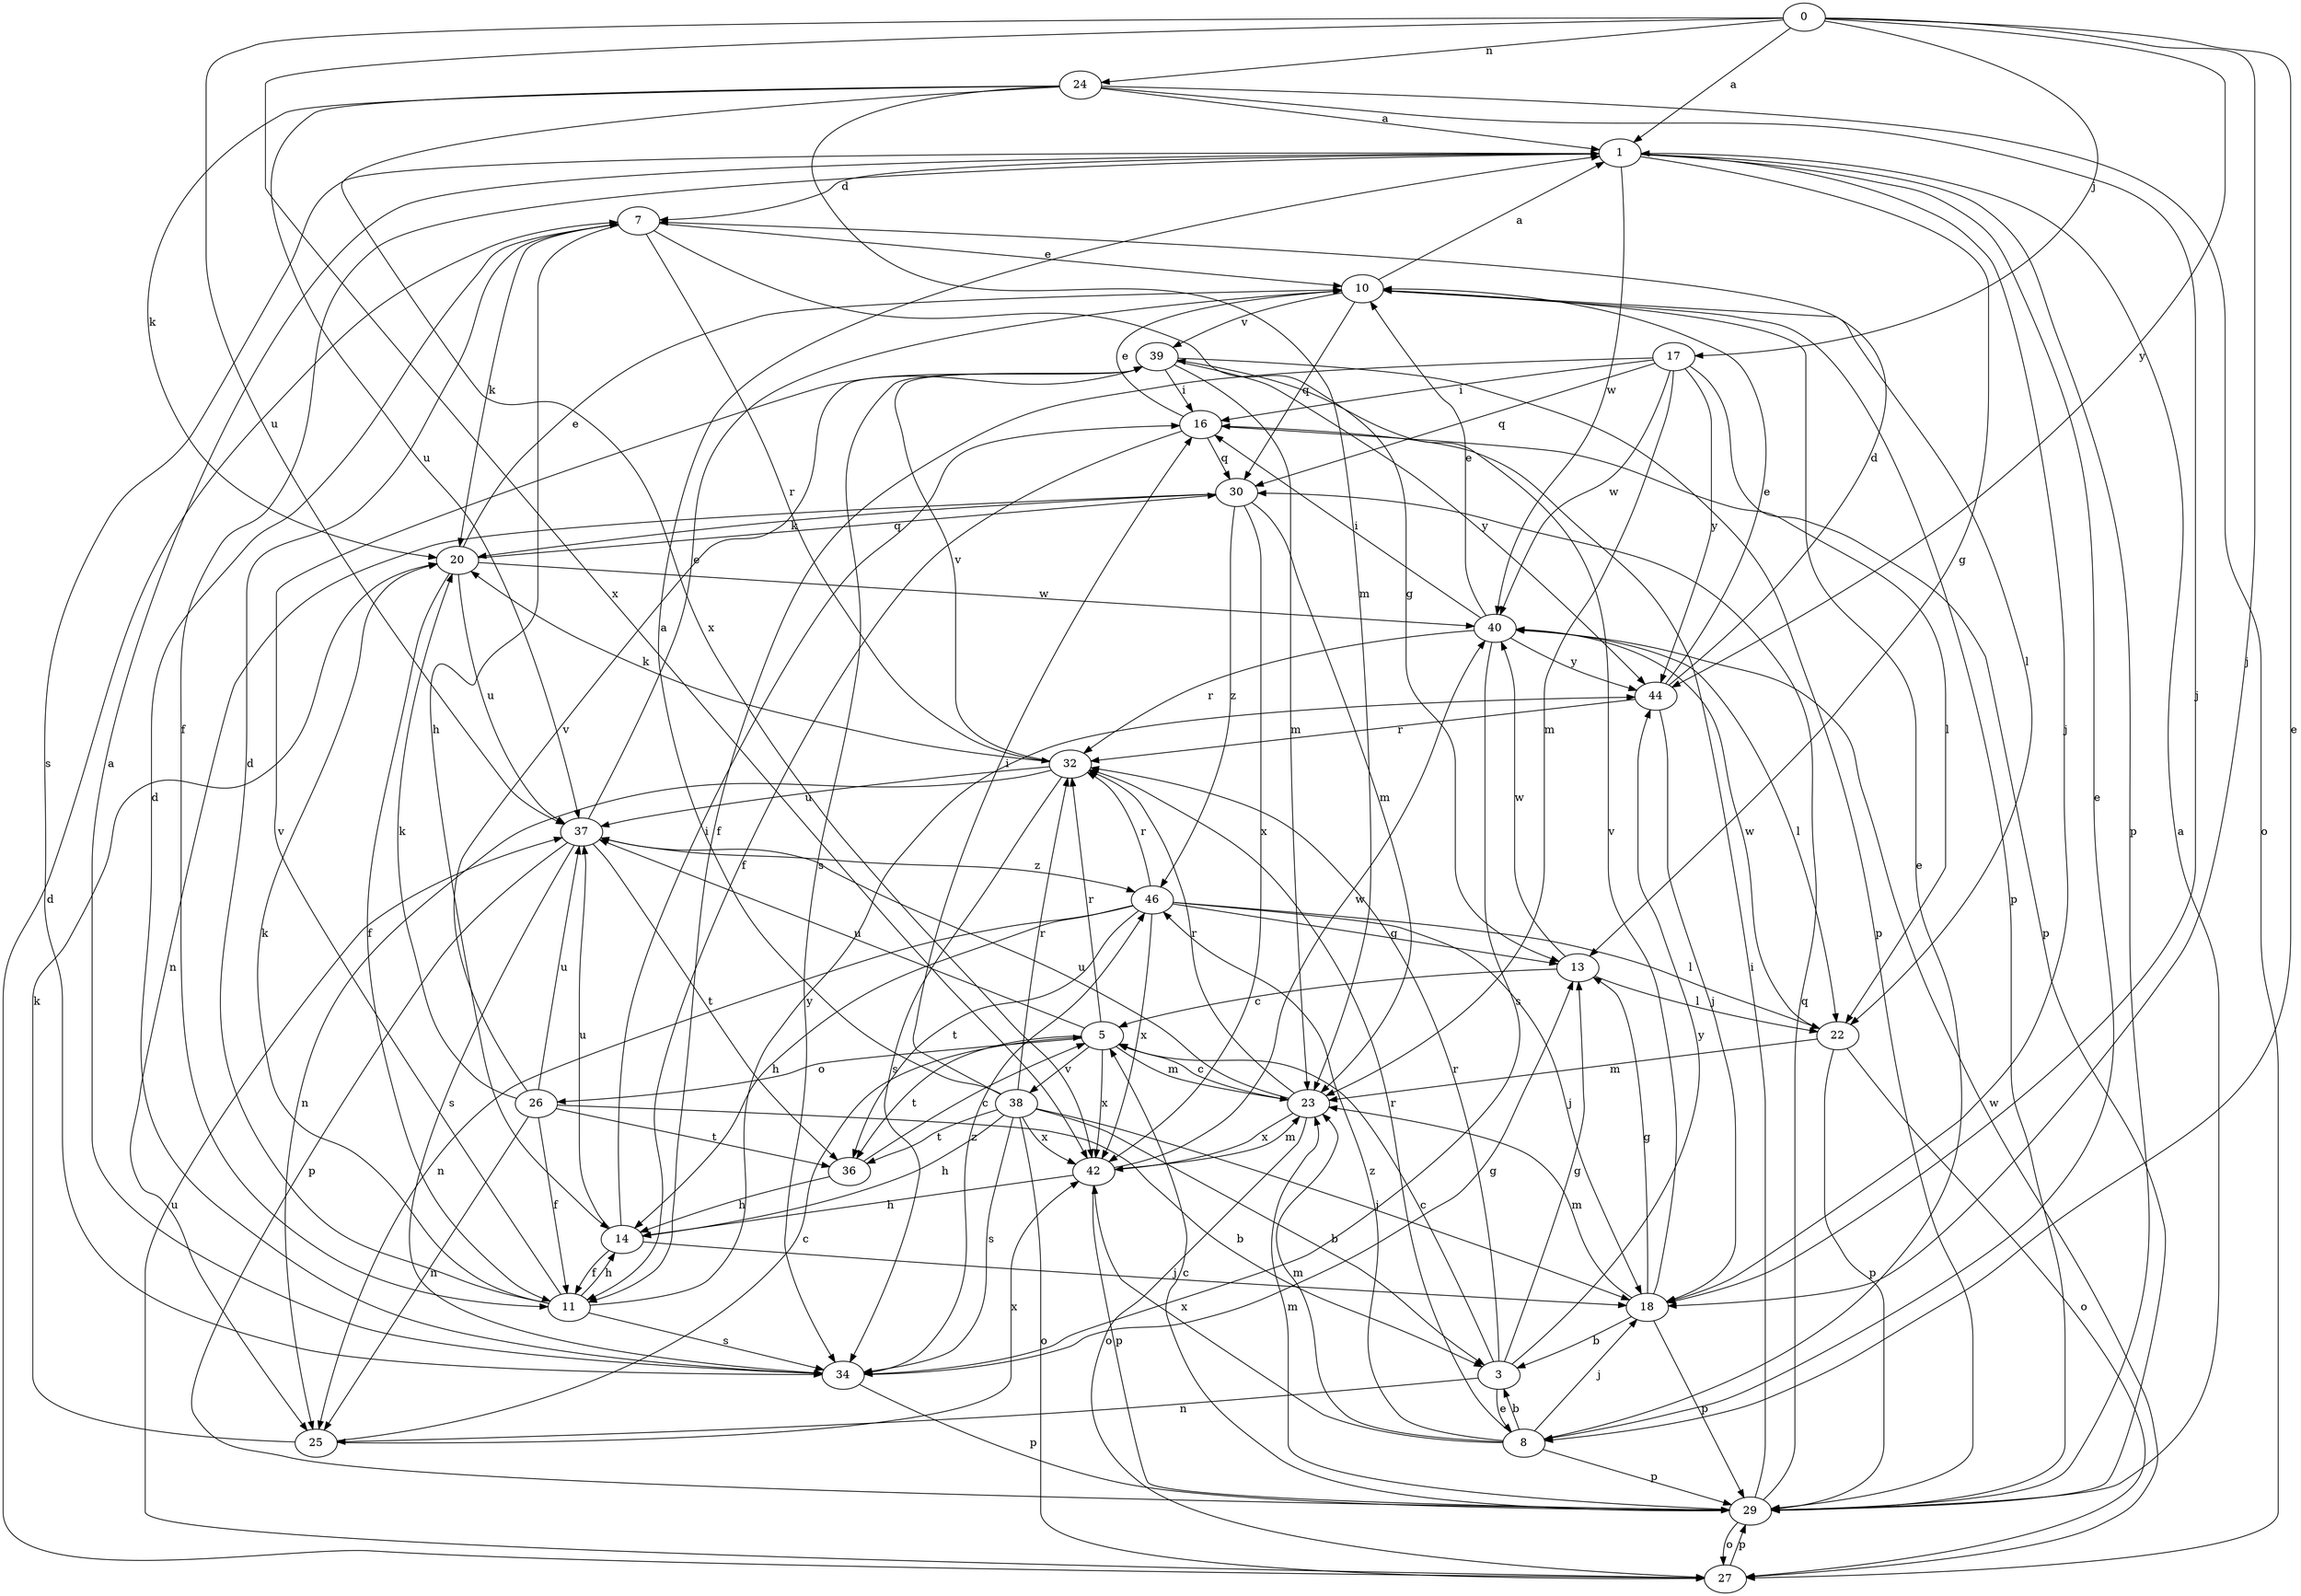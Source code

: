 strict digraph  {
0;
1;
3;
5;
7;
8;
10;
11;
13;
14;
16;
17;
18;
20;
22;
23;
24;
25;
26;
27;
29;
30;
32;
34;
36;
37;
38;
39;
40;
42;
44;
46;
0 -> 1  [label=a];
0 -> 8  [label=e];
0 -> 17  [label=j];
0 -> 18  [label=j];
0 -> 24  [label=n];
0 -> 37  [label=u];
0 -> 42  [label=x];
0 -> 44  [label=y];
1 -> 7  [label=d];
1 -> 8  [label=e];
1 -> 11  [label=f];
1 -> 13  [label=g];
1 -> 18  [label=j];
1 -> 29  [label=p];
1 -> 34  [label=s];
1 -> 40  [label=w];
3 -> 5  [label=c];
3 -> 8  [label=e];
3 -> 13  [label=g];
3 -> 25  [label=n];
3 -> 32  [label=r];
3 -> 44  [label=y];
5 -> 23  [label=m];
5 -> 26  [label=o];
5 -> 32  [label=r];
5 -> 36  [label=t];
5 -> 37  [label=u];
5 -> 38  [label=v];
5 -> 42  [label=x];
7 -> 10  [label=e];
7 -> 13  [label=g];
7 -> 14  [label=h];
7 -> 20  [label=k];
7 -> 32  [label=r];
8 -> 3  [label=b];
8 -> 10  [label=e];
8 -> 18  [label=j];
8 -> 23  [label=m];
8 -> 29  [label=p];
8 -> 32  [label=r];
8 -> 42  [label=x];
8 -> 46  [label=z];
10 -> 1  [label=a];
10 -> 22  [label=l];
10 -> 29  [label=p];
10 -> 30  [label=q];
10 -> 39  [label=v];
11 -> 7  [label=d];
11 -> 14  [label=h];
11 -> 20  [label=k];
11 -> 34  [label=s];
11 -> 39  [label=v];
11 -> 44  [label=y];
13 -> 5  [label=c];
13 -> 22  [label=l];
13 -> 40  [label=w];
14 -> 11  [label=f];
14 -> 16  [label=i];
14 -> 18  [label=j];
14 -> 37  [label=u];
16 -> 10  [label=e];
16 -> 11  [label=f];
16 -> 22  [label=l];
16 -> 30  [label=q];
17 -> 11  [label=f];
17 -> 16  [label=i];
17 -> 23  [label=m];
17 -> 29  [label=p];
17 -> 30  [label=q];
17 -> 40  [label=w];
17 -> 44  [label=y];
18 -> 3  [label=b];
18 -> 13  [label=g];
18 -> 23  [label=m];
18 -> 29  [label=p];
18 -> 39  [label=v];
20 -> 10  [label=e];
20 -> 11  [label=f];
20 -> 30  [label=q];
20 -> 37  [label=u];
20 -> 40  [label=w];
22 -> 23  [label=m];
22 -> 27  [label=o];
22 -> 29  [label=p];
22 -> 40  [label=w];
23 -> 5  [label=c];
23 -> 27  [label=o];
23 -> 32  [label=r];
23 -> 37  [label=u];
23 -> 42  [label=x];
24 -> 1  [label=a];
24 -> 18  [label=j];
24 -> 20  [label=k];
24 -> 23  [label=m];
24 -> 27  [label=o];
24 -> 37  [label=u];
24 -> 42  [label=x];
25 -> 5  [label=c];
25 -> 20  [label=k];
25 -> 42  [label=x];
26 -> 3  [label=b];
26 -> 11  [label=f];
26 -> 20  [label=k];
26 -> 25  [label=n];
26 -> 36  [label=t];
26 -> 37  [label=u];
26 -> 39  [label=v];
27 -> 7  [label=d];
27 -> 29  [label=p];
27 -> 37  [label=u];
27 -> 40  [label=w];
29 -> 1  [label=a];
29 -> 5  [label=c];
29 -> 16  [label=i];
29 -> 23  [label=m];
29 -> 27  [label=o];
29 -> 30  [label=q];
30 -> 20  [label=k];
30 -> 23  [label=m];
30 -> 25  [label=n];
30 -> 42  [label=x];
30 -> 46  [label=z];
32 -> 20  [label=k];
32 -> 25  [label=n];
32 -> 34  [label=s];
32 -> 37  [label=u];
32 -> 39  [label=v];
34 -> 1  [label=a];
34 -> 7  [label=d];
34 -> 13  [label=g];
34 -> 29  [label=p];
34 -> 46  [label=z];
36 -> 5  [label=c];
36 -> 14  [label=h];
37 -> 10  [label=e];
37 -> 29  [label=p];
37 -> 34  [label=s];
37 -> 36  [label=t];
37 -> 46  [label=z];
38 -> 1  [label=a];
38 -> 3  [label=b];
38 -> 14  [label=h];
38 -> 16  [label=i];
38 -> 18  [label=j];
38 -> 27  [label=o];
38 -> 32  [label=r];
38 -> 34  [label=s];
38 -> 36  [label=t];
38 -> 42  [label=x];
39 -> 16  [label=i];
39 -> 23  [label=m];
39 -> 29  [label=p];
39 -> 34  [label=s];
39 -> 44  [label=y];
40 -> 10  [label=e];
40 -> 16  [label=i];
40 -> 22  [label=l];
40 -> 32  [label=r];
40 -> 34  [label=s];
40 -> 44  [label=y];
42 -> 14  [label=h];
42 -> 23  [label=m];
42 -> 29  [label=p];
42 -> 40  [label=w];
44 -> 7  [label=d];
44 -> 10  [label=e];
44 -> 18  [label=j];
44 -> 32  [label=r];
46 -> 13  [label=g];
46 -> 14  [label=h];
46 -> 18  [label=j];
46 -> 22  [label=l];
46 -> 25  [label=n];
46 -> 32  [label=r];
46 -> 36  [label=t];
46 -> 42  [label=x];
}
